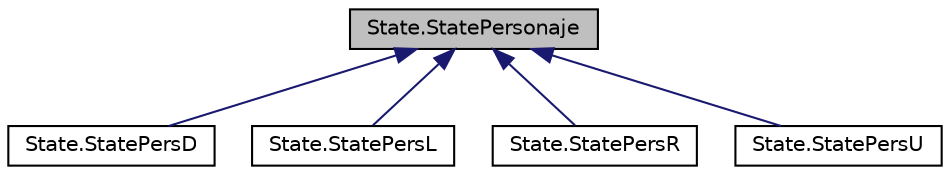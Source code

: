 digraph "State.StatePersonaje"
{
 // LATEX_PDF_SIZE
  edge [fontname="Helvetica",fontsize="10",labelfontname="Helvetica",labelfontsize="10"];
  node [fontname="Helvetica",fontsize="10",shape=record];
  Node1 [label="State.StatePersonaje",height=0.2,width=0.4,color="black", fillcolor="grey75", style="filled", fontcolor="black",tooltip=" "];
  Node1 -> Node2 [dir="back",color="midnightblue",fontsize="10",style="solid",fontname="Helvetica"];
  Node2 [label="State.StatePersD",height=0.2,width=0.4,color="black", fillcolor="white", style="filled",URL="$class_state_1_1_state_pers_d.html",tooltip=" "];
  Node1 -> Node3 [dir="back",color="midnightblue",fontsize="10",style="solid",fontname="Helvetica"];
  Node3 [label="State.StatePersL",height=0.2,width=0.4,color="black", fillcolor="white", style="filled",URL="$class_state_1_1_state_pers_l.html",tooltip=" "];
  Node1 -> Node4 [dir="back",color="midnightblue",fontsize="10",style="solid",fontname="Helvetica"];
  Node4 [label="State.StatePersR",height=0.2,width=0.4,color="black", fillcolor="white", style="filled",URL="$class_state_1_1_state_pers_r.html",tooltip=" "];
  Node1 -> Node5 [dir="back",color="midnightblue",fontsize="10",style="solid",fontname="Helvetica"];
  Node5 [label="State.StatePersU",height=0.2,width=0.4,color="black", fillcolor="white", style="filled",URL="$class_state_1_1_state_pers_u.html",tooltip=" "];
}

